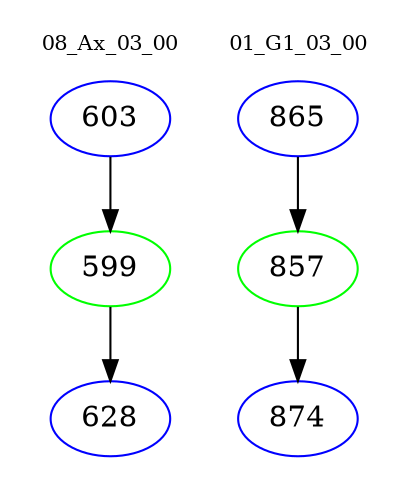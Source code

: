 digraph{
subgraph cluster_0 {
color = white
label = "08_Ax_03_00";
fontsize=10;
T0_603 [label="603", color="blue"]
T0_603 -> T0_599 [color="black"]
T0_599 [label="599", color="green"]
T0_599 -> T0_628 [color="black"]
T0_628 [label="628", color="blue"]
}
subgraph cluster_1 {
color = white
label = "01_G1_03_00";
fontsize=10;
T1_865 [label="865", color="blue"]
T1_865 -> T1_857 [color="black"]
T1_857 [label="857", color="green"]
T1_857 -> T1_874 [color="black"]
T1_874 [label="874", color="blue"]
}
}
